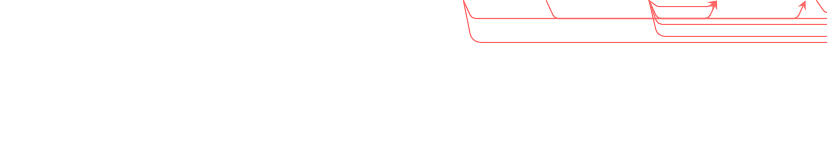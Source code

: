 

\begin{dependency}[hide label, edge unit distance=.5ex]
  \begin{deptext}[column sep=0.05cm]
  The\& mother\& scolded\& the\& daughter\& because\& she\& was\& drunk \\
\end{deptext}
\depedge[edge style={red!60!}, edge below]{3}{4}{.}
\depedge[edge style={red!60!}, edge below]{1}{4}{.}
\depedge[edge style={red!60!}, edge below]{3}{7}{.}
\depedge[edge style={red!60!}, edge below]{3}{9}{.}
\depedge[edge style={red!60!}, edge below]{1}{8}{.}
\depedge[edge style={red!60!}, edge below]{3}{6}{.}
\depedge[edge style={red!60!}, edge below]{5}{7}{.}
\depedge[edge style={red!60!}, edge below]{2}{5}{.}
\end{dependency}
